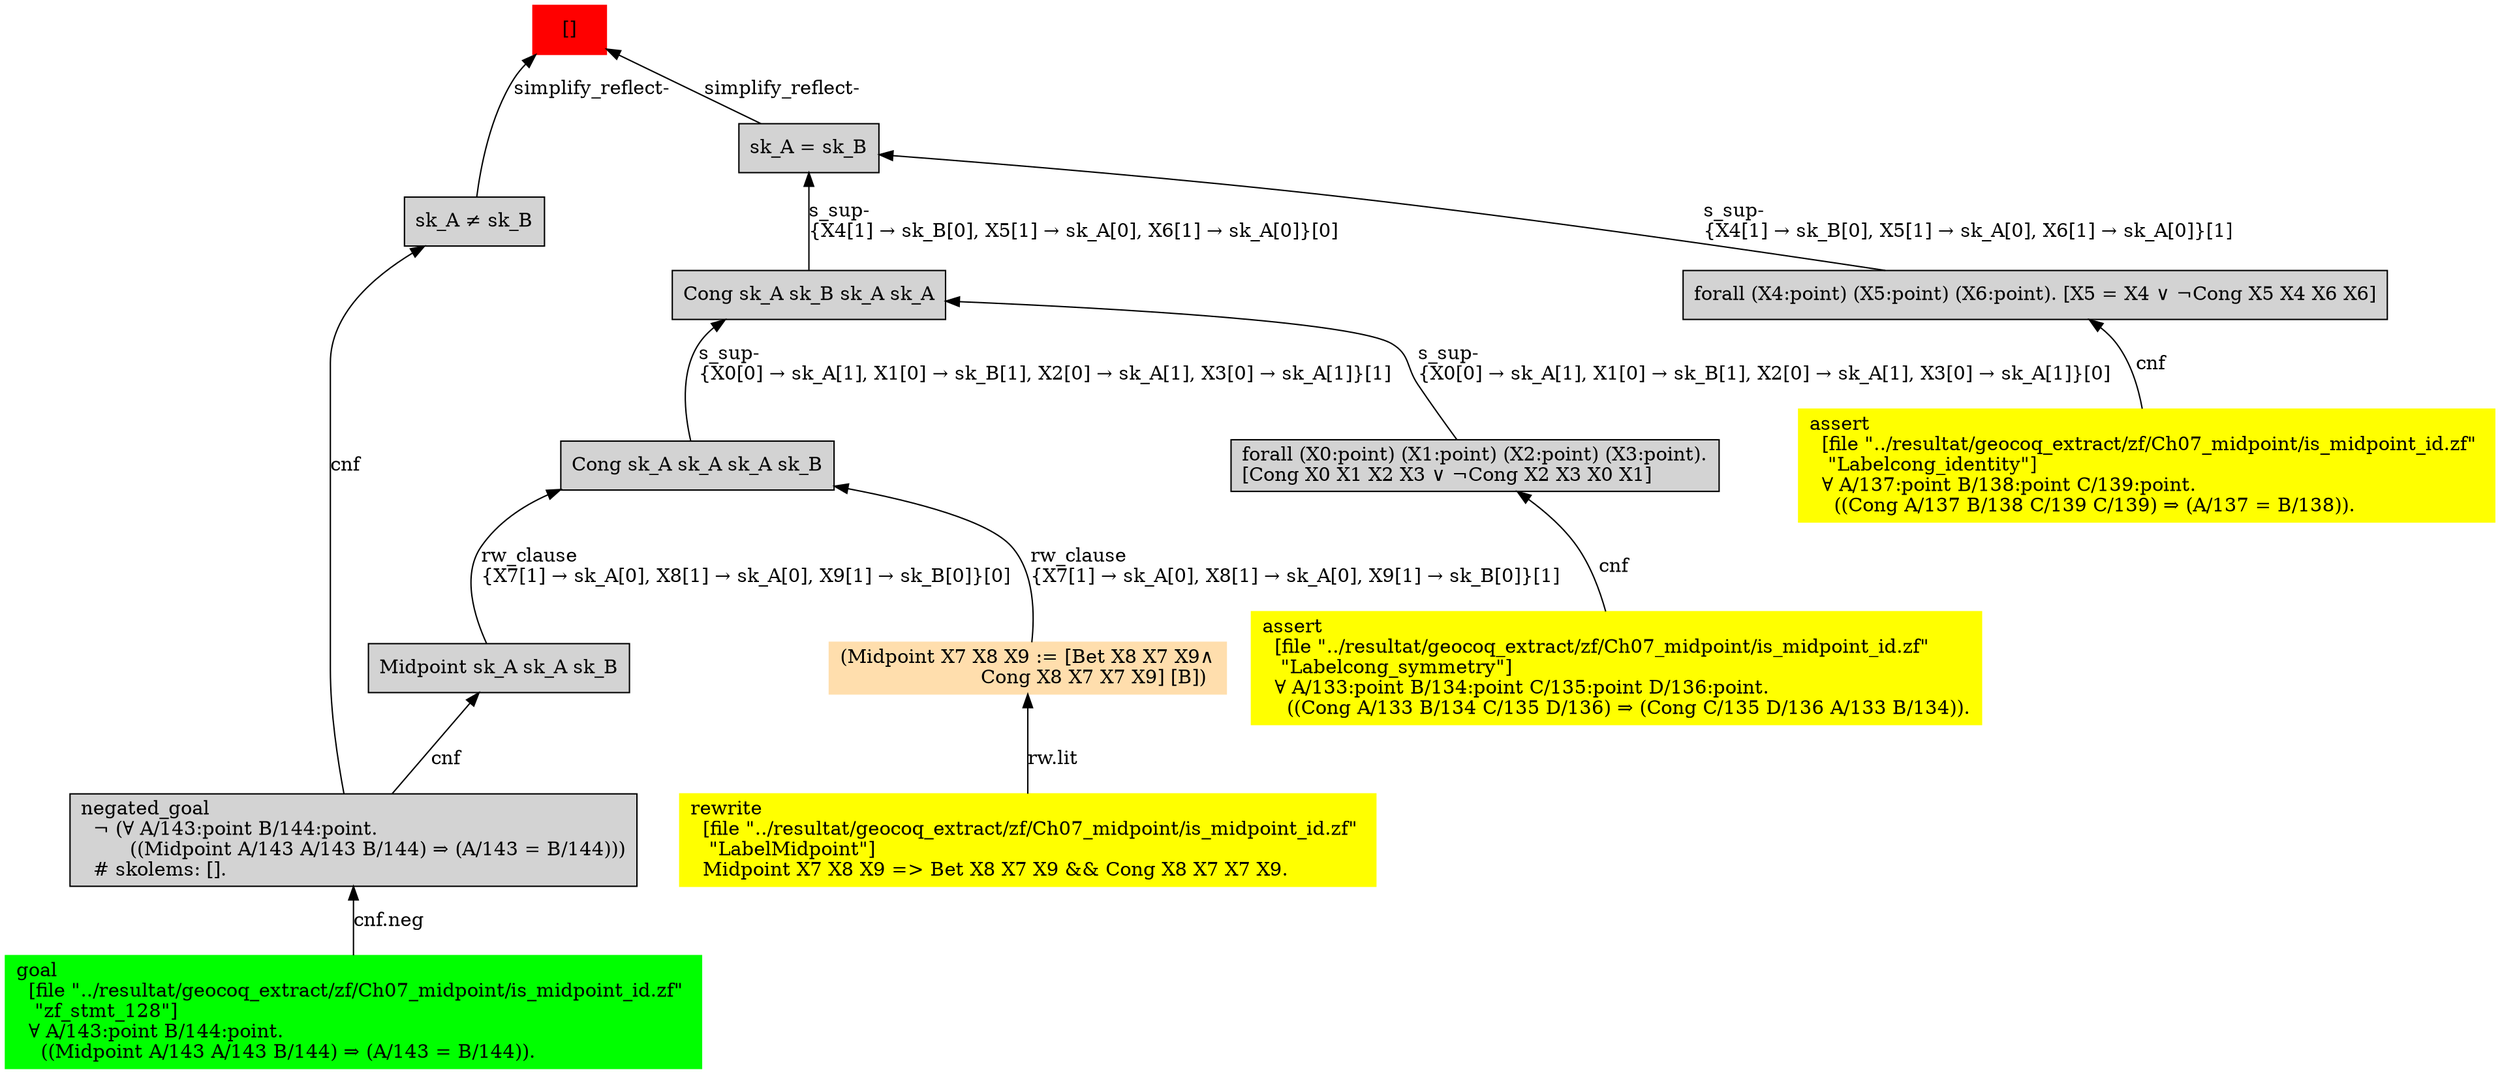 digraph "unsat_graph" {
  vertex_0 [color=red, label="[]", shape=box, style=filled];
  vertex_0 -> vertex_1 [label="simplify_reflect-", dir="back"];
  vertex_1 [shape=box, label="sk_A ≠ sk_B\l", style=filled];
  vertex_1 -> vertex_2 [label="cnf", dir="back"];
  vertex_2 [shape=box, label="negated_goal\l  ¬ (∀ A/143:point B/144:point.\l        ((Midpoint A/143 A/143 B/144) ⇒ (A/143 = B/144)))\l  # skolems: [].\l", style=filled];
  vertex_2 -> vertex_3 [label="cnf.neg", dir="back"];
  vertex_3 [color=green, shape=box, label="goal\l  [file \"../resultat/geocoq_extract/zf/Ch07_midpoint/is_midpoint_id.zf\" \l   \"zf_stmt_128\"]\l  ∀ A/143:point B/144:point.\l    ((Midpoint A/143 A/143 B/144) ⇒ (A/143 = B/144)).\l", style=filled];
  vertex_0 -> vertex_4 [label="simplify_reflect-", dir="back"];
  vertex_4 [shape=box, label="sk_A = sk_B\l", style=filled];
  vertex_4 -> vertex_5 [label="s_sup-\l\{X4[1] → sk_B[0], X5[1] → sk_A[0], X6[1] → sk_A[0]\}[1]\l", dir="back"];
  vertex_5 [shape=box, label="forall (X4:point) (X5:point) (X6:point). [X5 = X4 ∨ ¬Cong X5 X4 X6 X6]\l", style=filled];
  vertex_5 -> vertex_6 [label="cnf", dir="back"];
  vertex_6 [color=yellow, shape=box, label="assert\l  [file \"../resultat/geocoq_extract/zf/Ch07_midpoint/is_midpoint_id.zf\" \l   \"Labelcong_identity\"]\l  ∀ A/137:point B/138:point C/139:point.\l    ((Cong A/137 B/138 C/139 C/139) ⇒ (A/137 = B/138)).\l", style=filled];
  vertex_4 -> vertex_7 [label="s_sup-\l\{X4[1] → sk_B[0], X5[1] → sk_A[0], X6[1] → sk_A[0]\}[0]\l", dir="back"];
  vertex_7 [shape=box, label="Cong sk_A sk_B sk_A sk_A\l", style=filled];
  vertex_7 -> vertex_8 [label="s_sup-\l\{X0[0] → sk_A[1], X1[0] → sk_B[1], X2[0] → sk_A[1], X3[0] → sk_A[1]\}[0]\l", dir="back"];
  vertex_8 [shape=box, label="forall (X0:point) (X1:point) (X2:point) (X3:point).\l[Cong X0 X1 X2 X3 ∨ ¬Cong X2 X3 X0 X1]\l", style=filled];
  vertex_8 -> vertex_9 [label="cnf", dir="back"];
  vertex_9 [color=yellow, shape=box, label="assert\l  [file \"../resultat/geocoq_extract/zf/Ch07_midpoint/is_midpoint_id.zf\" \l   \"Labelcong_symmetry\"]\l  ∀ A/133:point B/134:point C/135:point D/136:point.\l    ((Cong A/133 B/134 C/135 D/136) ⇒ (Cong C/135 D/136 A/133 B/134)).\l", style=filled];
  vertex_7 -> vertex_10 [label="s_sup-\l\{X0[0] → sk_A[1], X1[0] → sk_B[1], X2[0] → sk_A[1], X3[0] → sk_A[1]\}[1]\l", dir="back"];
  vertex_10 [shape=box, label="Cong sk_A sk_A sk_A sk_B\l", style=filled];
  vertex_10 -> vertex_11 [label="rw_clause\l\{X7[1] → sk_A[0], X8[1] → sk_A[0], X9[1] → sk_B[0]\}[1]\l", dir="back"];
  vertex_11 [color=navajowhite, shape=box, label="(Midpoint X7 X8 X9 := [Bet X8 X7 X9∧\l                       Cong X8 X7 X7 X9] [B])\l", style=filled];
  vertex_11 -> vertex_12 [label="rw.lit", dir="back"];
  vertex_12 [color=yellow, shape=box, label="rewrite\l  [file \"../resultat/geocoq_extract/zf/Ch07_midpoint/is_midpoint_id.zf\" \l   \"LabelMidpoint\"]\l  Midpoint X7 X8 X9 =\> Bet X8 X7 X9 && Cong X8 X7 X7 X9.\l", style=filled];
  vertex_10 -> vertex_13 [label="rw_clause\l\{X7[1] → sk_A[0], X8[1] → sk_A[0], X9[1] → sk_B[0]\}[0]\l", dir="back"];
  vertex_13 [shape=box, label="Midpoint sk_A sk_A sk_B\l", style=filled];
  vertex_13 -> vertex_2 [label="cnf", dir="back"];
  }



